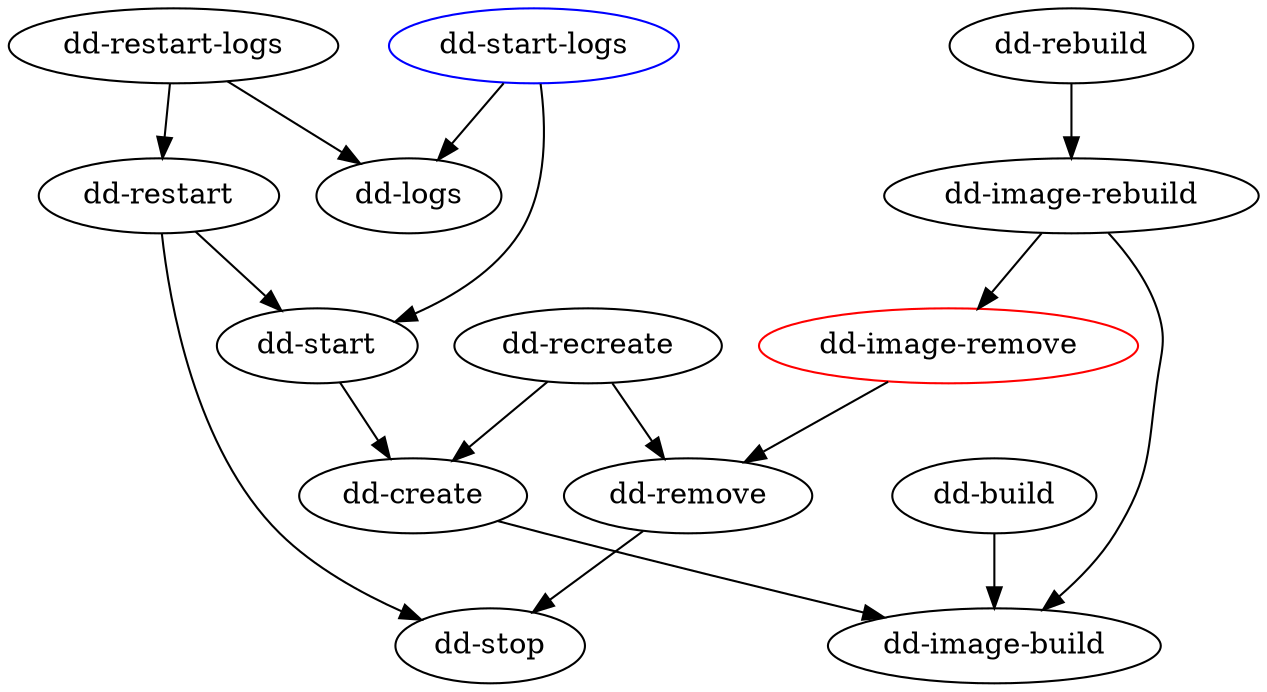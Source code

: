 digraph G {
  "dd-start" -> "dd-create"
  "dd-restart" -> "dd-stop"
  "dd-restart" -> "dd-start"
  "dd-rebuild" -> "dd-image-rebuild"
  "dd-image-rebuild" -> "dd-image-remove"
  "dd-image-rebuild" -> "dd-image-build"
  "dd-build" -> "dd-image-build"
  "dd-image-remove" [color=red]
  "dd-image-remove" -> "dd-remove"
  "dd-remove" -> "dd-stop"
  "dd-recreate" -> "dd-remove"
  "dd-recreate" -> "dd-create"
  "dd-create" -> "dd-image-build"
  "dd-start-logs" [color=blue]
  "dd-start-logs" -> "dd-start"
  "dd-start-logs" -> "dd-logs"
  "dd-restart-logs" -> "dd-restart"
  "dd-restart-logs" -> "dd-logs"
}
